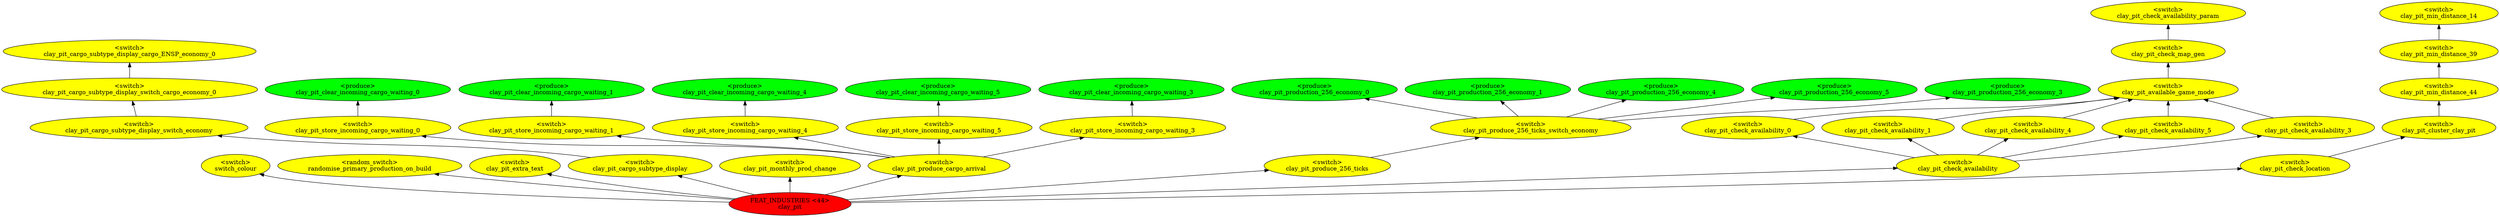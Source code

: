 digraph {
rankdir="BT"
switch_colour [fillcolor=yellow style="filled" label="<switch>\nswitch_colour"]
randomise_primary_production_on_build [fillcolor=yellow style="filled" label="<random_switch>\nrandomise_primary_production_on_build"]
clay_pit_extra_text [fillcolor=yellow style="filled" label="<switch>\nclay_pit_extra_text"]
clay_pit_cargo_subtype_display_cargo_ENSP_economy_0 [fillcolor=yellow style="filled" label="<switch>\nclay_pit_cargo_subtype_display_cargo_ENSP_economy_0"]
clay_pit_cargo_subtype_display_switch_cargo_economy_0 [fillcolor=yellow style="filled" label="<switch>\nclay_pit_cargo_subtype_display_switch_cargo_economy_0"]
clay_pit_cargo_subtype_display_switch_economy [fillcolor=yellow style="filled" label="<switch>\nclay_pit_cargo_subtype_display_switch_economy"]
clay_pit_cargo_subtype_display [fillcolor=yellow style="filled" label="<switch>\nclay_pit_cargo_subtype_display"]
clay_pit_monthly_prod_change [fillcolor=yellow style="filled" label="<switch>\nclay_pit_monthly_prod_change"]
clay_pit_clear_incoming_cargo_waiting_0 [fillcolor=green style="filled" label="<produce>\nclay_pit_clear_incoming_cargo_waiting_0"]
clay_pit_store_incoming_cargo_waiting_0 [fillcolor=yellow style="filled" label="<switch>\nclay_pit_store_incoming_cargo_waiting_0"]
clay_pit_clear_incoming_cargo_waiting_1 [fillcolor=green style="filled" label="<produce>\nclay_pit_clear_incoming_cargo_waiting_1"]
clay_pit_store_incoming_cargo_waiting_1 [fillcolor=yellow style="filled" label="<switch>\nclay_pit_store_incoming_cargo_waiting_1"]
clay_pit_clear_incoming_cargo_waiting_4 [fillcolor=green style="filled" label="<produce>\nclay_pit_clear_incoming_cargo_waiting_4"]
clay_pit_store_incoming_cargo_waiting_4 [fillcolor=yellow style="filled" label="<switch>\nclay_pit_store_incoming_cargo_waiting_4"]
clay_pit_clear_incoming_cargo_waiting_5 [fillcolor=green style="filled" label="<produce>\nclay_pit_clear_incoming_cargo_waiting_5"]
clay_pit_store_incoming_cargo_waiting_5 [fillcolor=yellow style="filled" label="<switch>\nclay_pit_store_incoming_cargo_waiting_5"]
clay_pit_clear_incoming_cargo_waiting_3 [fillcolor=green style="filled" label="<produce>\nclay_pit_clear_incoming_cargo_waiting_3"]
clay_pit_store_incoming_cargo_waiting_3 [fillcolor=yellow style="filled" label="<switch>\nclay_pit_store_incoming_cargo_waiting_3"]
clay_pit_produce_cargo_arrival [fillcolor=yellow style="filled" label="<switch>\nclay_pit_produce_cargo_arrival"]
clay_pit_production_256_economy_0 [fillcolor=green style="filled" label="<produce>\nclay_pit_production_256_economy_0"]
clay_pit_production_256_economy_1 [fillcolor=green style="filled" label="<produce>\nclay_pit_production_256_economy_1"]
clay_pit_production_256_economy_4 [fillcolor=green style="filled" label="<produce>\nclay_pit_production_256_economy_4"]
clay_pit_production_256_economy_5 [fillcolor=green style="filled" label="<produce>\nclay_pit_production_256_economy_5"]
clay_pit_production_256_economy_3 [fillcolor=green style="filled" label="<produce>\nclay_pit_production_256_economy_3"]
clay_pit_produce_256_ticks_switch_economy [fillcolor=yellow style="filled" label="<switch>\nclay_pit_produce_256_ticks_switch_economy"]
clay_pit_produce_256_ticks [fillcolor=yellow style="filled" label="<switch>\nclay_pit_produce_256_ticks"]
clay_pit_check_availability_param [fillcolor=yellow style="filled" label="<switch>\nclay_pit_check_availability_param"]
clay_pit_check_map_gen [fillcolor=yellow style="filled" label="<switch>\nclay_pit_check_map_gen"]
clay_pit_available_game_mode [fillcolor=yellow style="filled" label="<switch>\nclay_pit_available_game_mode"]
clay_pit_check_availability_0 [fillcolor=yellow style="filled" label="<switch>\nclay_pit_check_availability_0"]
clay_pit_check_availability_1 [fillcolor=yellow style="filled" label="<switch>\nclay_pit_check_availability_1"]
clay_pit_check_availability_4 [fillcolor=yellow style="filled" label="<switch>\nclay_pit_check_availability_4"]
clay_pit_check_availability_5 [fillcolor=yellow style="filled" label="<switch>\nclay_pit_check_availability_5"]
clay_pit_check_availability_3 [fillcolor=yellow style="filled" label="<switch>\nclay_pit_check_availability_3"]
clay_pit_check_availability [fillcolor=yellow style="filled" label="<switch>\nclay_pit_check_availability"]
clay_pit_min_distance_14 [fillcolor=yellow style="filled" label="<switch>\nclay_pit_min_distance_14"]
clay_pit_min_distance_39 [fillcolor=yellow style="filled" label="<switch>\nclay_pit_min_distance_39"]
clay_pit_min_distance_44 [fillcolor=yellow style="filled" label="<switch>\nclay_pit_min_distance_44"]
clay_pit_cluster_clay_pit [fillcolor=yellow style="filled" label="<switch>\nclay_pit_cluster_clay_pit"]
clay_pit_check_location [fillcolor=yellow style="filled" label="<switch>\nclay_pit_check_location"]
clay_pit [fillcolor=red style="filled" label="FEAT_INDUSTRIES <44>\nclay_pit"]
clay_pit_check_availability_4->clay_pit_available_game_mode
clay_pit->switch_colour
clay_pit_available_game_mode->clay_pit_check_map_gen
clay_pit->clay_pit_produce_cargo_arrival
clay_pit_produce_256_ticks_switch_economy->clay_pit_production_256_economy_5
clay_pit->clay_pit_check_availability
clay_pit_produce_256_ticks_switch_economy->clay_pit_production_256_economy_3
clay_pit_check_availability_3->clay_pit_available_game_mode
clay_pit_cargo_subtype_display_switch_economy->clay_pit_cargo_subtype_display_switch_cargo_economy_0
clay_pit_produce_cargo_arrival->clay_pit_store_incoming_cargo_waiting_4
clay_pit->clay_pit_cargo_subtype_display
clay_pit_cluster_clay_pit->clay_pit_min_distance_44
clay_pit_produce_256_ticks_switch_economy->clay_pit_production_256_economy_4
clay_pit_produce_cargo_arrival->clay_pit_store_incoming_cargo_waiting_5
clay_pit_store_incoming_cargo_waiting_4->clay_pit_clear_incoming_cargo_waiting_4
clay_pit_produce_cargo_arrival->clay_pit_store_incoming_cargo_waiting_0
clay_pit_check_availability->clay_pit_check_availability_0
clay_pit_check_availability->clay_pit_check_availability_4
clay_pit_store_incoming_cargo_waiting_0->clay_pit_clear_incoming_cargo_waiting_0
clay_pit->randomise_primary_production_on_build
clay_pit_check_availability->clay_pit_check_availability_5
clay_pit->clay_pit_extra_text
clay_pit_check_availability_1->clay_pit_available_game_mode
clay_pit_check_availability_0->clay_pit_available_game_mode
clay_pit_produce_256_ticks->clay_pit_produce_256_ticks_switch_economy
clay_pit->clay_pit_produce_256_ticks
clay_pit_produce_256_ticks_switch_economy->clay_pit_production_256_economy_1
clay_pit_produce_cargo_arrival->clay_pit_store_incoming_cargo_waiting_1
clay_pit_check_availability->clay_pit_check_availability_1
clay_pit_check_availability_5->clay_pit_available_game_mode
clay_pit_check_location->clay_pit_cluster_clay_pit
clay_pit_cargo_subtype_display->clay_pit_cargo_subtype_display_switch_economy
clay_pit->clay_pit_monthly_prod_change
clay_pit->clay_pit_check_location
clay_pit_store_incoming_cargo_waiting_5->clay_pit_clear_incoming_cargo_waiting_5
clay_pit_produce_256_ticks_switch_economy->clay_pit_production_256_economy_0
clay_pit_cargo_subtype_display_switch_cargo_economy_0->clay_pit_cargo_subtype_display_cargo_ENSP_economy_0
clay_pit_store_incoming_cargo_waiting_1->clay_pit_clear_incoming_cargo_waiting_1
clay_pit_produce_cargo_arrival->clay_pit_store_incoming_cargo_waiting_3
clay_pit_min_distance_44->clay_pit_min_distance_39
clay_pit_check_availability->clay_pit_check_availability_3
clay_pit_min_distance_39->clay_pit_min_distance_14
clay_pit_store_incoming_cargo_waiting_3->clay_pit_clear_incoming_cargo_waiting_3
clay_pit_check_map_gen->clay_pit_check_availability_param
}
